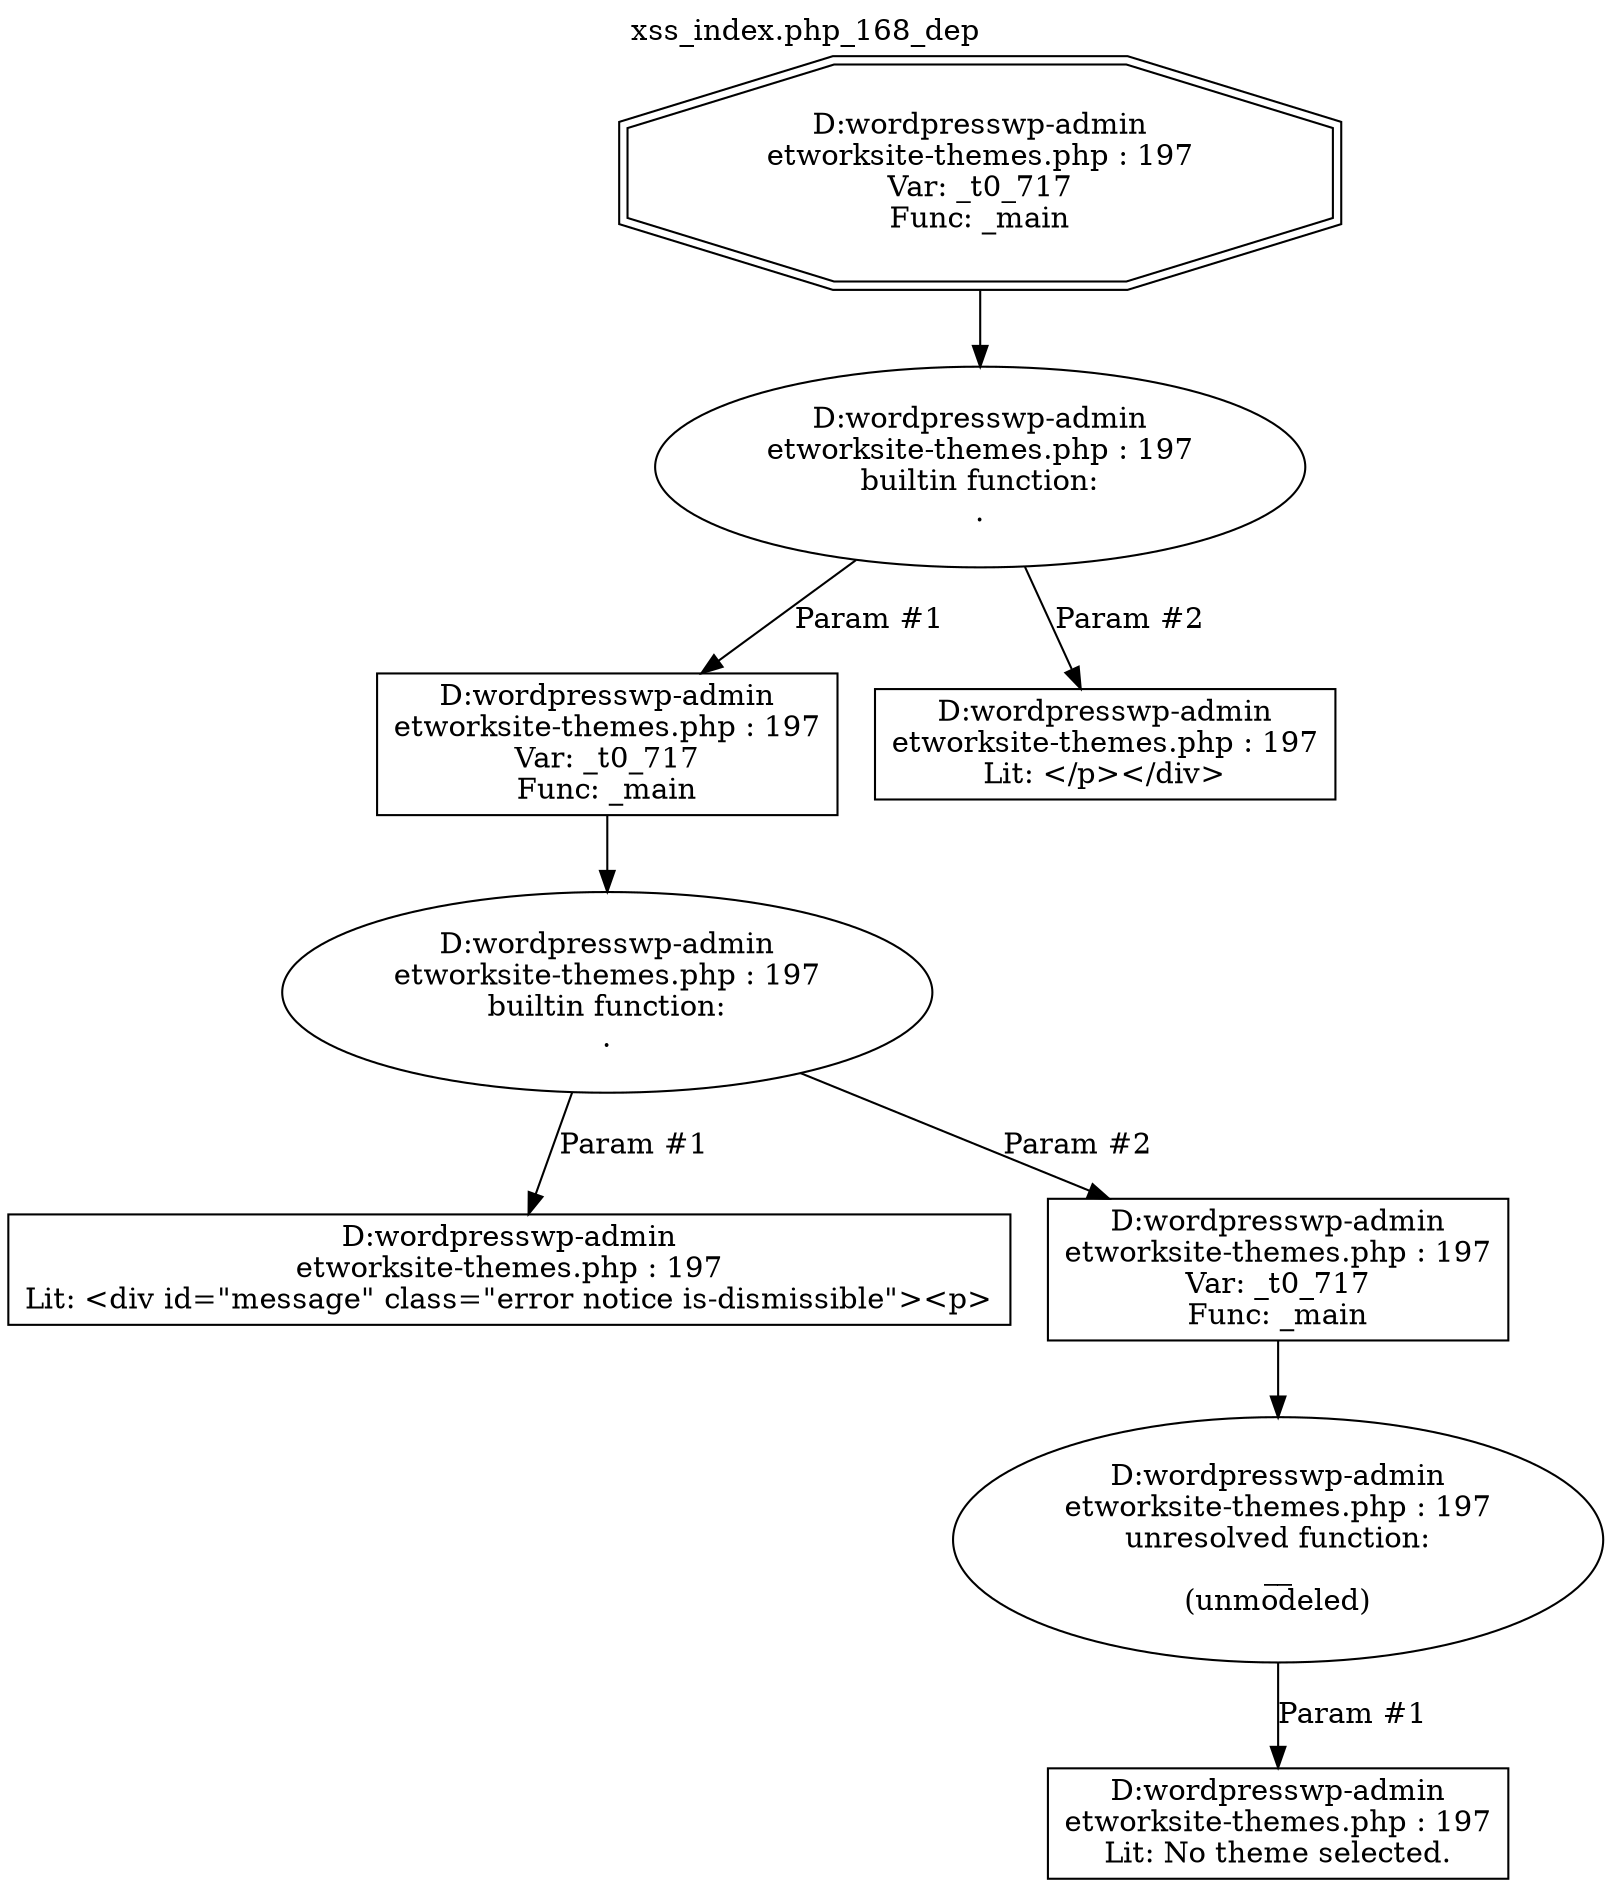 digraph cfg {
  label="xss_index.php_168_dep";
  labelloc=t;
  n1 [shape=doubleoctagon, label="D:\wordpress\wp-admin\network\site-themes.php : 197\nVar: _t0_717\nFunc: _main\n"];
  n2 [shape=ellipse, label="D:\wordpress\wp-admin\network\site-themes.php : 197\nbuiltin function:\n.\n"];
  n3 [shape=box, label="D:\wordpress\wp-admin\network\site-themes.php : 197\nVar: _t0_717\nFunc: _main\n"];
  n4 [shape=ellipse, label="D:\wordpress\wp-admin\network\site-themes.php : 197\nbuiltin function:\n.\n"];
  n5 [shape=box, label="D:\wordpress\wp-admin\network\site-themes.php : 197\nLit: <div id=\"message\" class=\"error notice is-dismissible\"><p>\n"];
  n6 [shape=box, label="D:\wordpress\wp-admin\network\site-themes.php : 197\nVar: _t0_717\nFunc: _main\n"];
  n7 [shape=ellipse, label="D:\wordpress\wp-admin\network\site-themes.php : 197\nunresolved function:\n__\n(unmodeled)\n"];
  n8 [shape=box, label="D:\wordpress\wp-admin\network\site-themes.php : 197\nLit: No theme selected.\n"];
  n9 [shape=box, label="D:\wordpress\wp-admin\network\site-themes.php : 197\nLit: </p></div>\n"];
  n1 -> n2;
  n3 -> n4;
  n4 -> n5[label="Param #1"];
  n4 -> n6[label="Param #2"];
  n6 -> n7;
  n7 -> n8[label="Param #1"];
  n2 -> n3[label="Param #1"];
  n2 -> n9[label="Param #2"];
}
